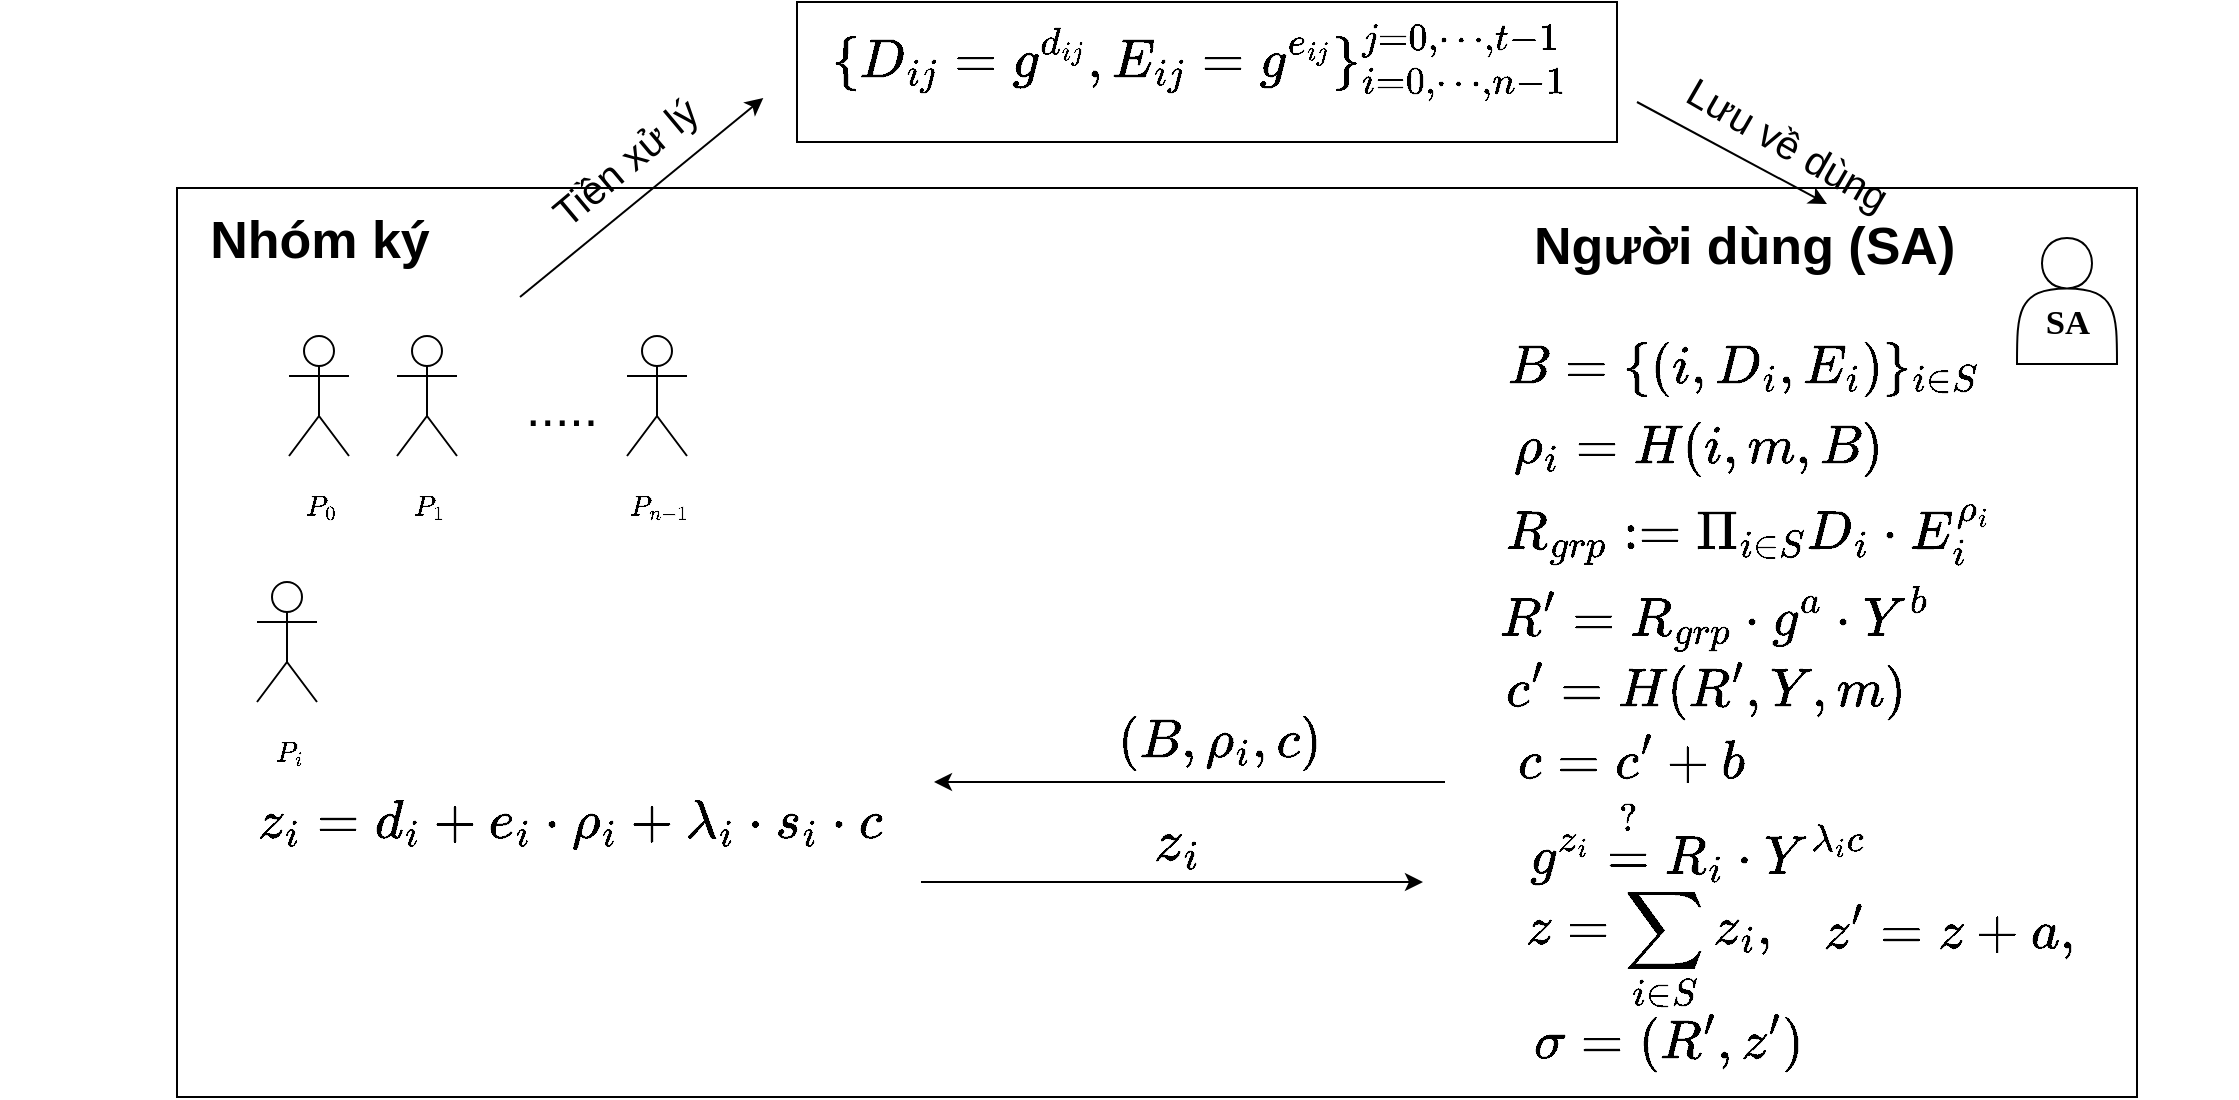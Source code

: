 <mxfile version="28.0.7">
  <diagram name="Page-1" id="wecw0V0WTSmMkXdD_H8e">
    <mxGraphModel dx="1426" dy="832" grid="1" gridSize="10" guides="1" tooltips="1" connect="1" arrows="1" fold="1" page="1" pageScale="1" pageWidth="827" pageHeight="1169" math="1" shadow="0">
      <root>
        <mxCell id="0" />
        <mxCell id="1" parent="0" />
        <mxCell id="Sj3ZuSewM-TSqzSfG-fM-29" value="" style="rounded=0;whiteSpace=wrap;html=1;" parent="1" vertex="1">
          <mxGeometry x="903.5" y="383" width="980" height="454.5" as="geometry" />
        </mxCell>
        <mxCell id="Sj3ZuSewM-TSqzSfG-fM-30" value="&lt;div&gt;&lt;span&gt;&lt;span style=&quot;font-size: 13pt; font-family: &amp;quot;Times New Roman&amp;quot;, serif; background-color: transparent; font-variant-numeric: normal; font-variant-east-asian: normal; font-variant-alternates: normal; font-variant-position: normal; font-variant-emoji: normal; vertical-align: baseline; white-space-collapse: preserve;&quot;&gt;&lt;b&gt;&lt;br&gt;&lt;/b&gt;&lt;/span&gt;&lt;/span&gt;&lt;/div&gt;&lt;span id=&quot;docs-internal-guid-93dfedbd-7fff-06d4-5bbd-a296a520875c&quot;&gt;&lt;span style=&quot;font-size: 13pt; font-family: &amp;quot;Times New Roman&amp;quot;, serif; background-color: transparent; font-variant-numeric: normal; font-variant-east-asian: normal; font-variant-alternates: normal; font-variant-position: normal; font-variant-emoji: normal; vertical-align: baseline; white-space-collapse: preserve;&quot;&gt;&lt;b&gt;SA&lt;/b&gt;&lt;/span&gt;&lt;/span&gt;" style="shape=actor;whiteSpace=wrap;html=1;" parent="1" vertex="1">
          <mxGeometry x="1823.5" y="408" width="50" height="63" as="geometry" />
        </mxCell>
        <mxCell id="Sj3ZuSewM-TSqzSfG-fM-31" value="Người dùng (SA)" style="text;strokeColor=none;fillColor=none;spacingLeft=4;spacingRight=4;overflow=hidden;rotatable=0;points=[[0,0.5],[1,0.5]];portConstraint=eastwest;fontSize=26;whiteSpace=wrap;html=1;fontStyle=1" parent="1" vertex="1">
          <mxGeometry x="1575.5" y="390" width="228" height="40" as="geometry" />
        </mxCell>
        <mxCell id="Sj3ZuSewM-TSqzSfG-fM-32" value="Nhóm ký" style="text;html=1;align=center;verticalAlign=middle;whiteSpace=wrap;rounded=0;fontSize=26;fontStyle=1" parent="1" vertex="1">
          <mxGeometry x="916.5" y="394" width="116" height="30" as="geometry" />
        </mxCell>
        <mxCell id="Sj3ZuSewM-TSqzSfG-fM-33" value="" style="endArrow=classic;html=1;rounded=0;" parent="1" edge="1">
          <mxGeometry relative="1" as="geometry">
            <mxPoint x="1537.5" y="680" as="sourcePoint" />
            <mxPoint x="1282" y="680" as="targetPoint" />
          </mxGeometry>
        </mxCell>
        <mxCell id="Sj3ZuSewM-TSqzSfG-fM-34" value="" style="endArrow=classic;html=1;rounded=0;" parent="1" edge="1">
          <mxGeometry relative="1" as="geometry">
            <mxPoint x="1275.5" y="730" as="sourcePoint" />
            <mxPoint x="1526.5" y="730" as="targetPoint" />
          </mxGeometry>
        </mxCell>
        <mxCell id="Sj3ZuSewM-TSqzSfG-fM-35" value="&lt;span style=&quot;font-weight: normal;&quot;&gt;.....&lt;/span&gt;" style="text;strokeColor=none;fillColor=none;spacingLeft=4;spacingRight=4;overflow=hidden;rotatable=0;points=[[0,0.5],[1,0.5]];portConstraint=eastwest;fontSize=26;whiteSpace=wrap;html=1;fontStyle=1" parent="1" vertex="1">
          <mxGeometry x="1071.5" y="471" width="57" height="40" as="geometry" />
        </mxCell>
        <mxCell id="Sj3ZuSewM-TSqzSfG-fM-36" value="" style="rounded=0;whiteSpace=wrap;html=1;" parent="1" vertex="1">
          <mxGeometry x="1213.5" y="290" width="410" height="70" as="geometry" />
        </mxCell>
        <mxCell id="Sj3ZuSewM-TSqzSfG-fM-37" value="&lt;font style=&quot;font-size: 25px;&quot;&gt;$$z_i$$&lt;/font&gt;" style="text;html=1;align=center;verticalAlign=middle;resizable=0;points=[];autosize=1;strokeColor=none;fillColor=none;" parent="1" vertex="1">
          <mxGeometry x="1347.5" y="690" width="110" height="40" as="geometry" />
        </mxCell>
        <mxCell id="Sj3ZuSewM-TSqzSfG-fM-38" value="&lt;font style=&quot;font-size: 23px;&quot;&gt;$$z=\sum_{i\in S} z_i,$$&lt;/font&gt;" style="text;html=1;align=center;verticalAlign=middle;resizable=0;points=[];autosize=1;strokeColor=none;fillColor=none;" parent="1" vertex="1">
          <mxGeometry x="1503.5" y="745" width="270" height="40" as="geometry" />
        </mxCell>
        <mxCell id="Sj3ZuSewM-TSqzSfG-fM-39" value="&lt;font style=&quot;font-size: 23px;&quot;&gt;$$z&#39;=z+a,$$&amp;nbsp;&lt;/font&gt;" style="text;html=1;align=center;verticalAlign=middle;resizable=0;points=[];autosize=1;strokeColor=none;fillColor=none;" parent="1" vertex="1">
          <mxGeometry x="1713.5" y="749" width="150" height="40" as="geometry" />
        </mxCell>
        <mxCell id="Sj3ZuSewM-TSqzSfG-fM-40" value="&lt;font style=&quot;font-size: 23px;&quot;&gt;$$(B, \rho_i, c)$$&lt;/font&gt;" style="text;html=1;align=center;verticalAlign=middle;resizable=0;points=[];autosize=1;strokeColor=none;fillColor=none;" parent="1" vertex="1">
          <mxGeometry x="1323.5" y="640" width="200" height="40" as="geometry" />
        </mxCell>
        <mxCell id="Sj3ZuSewM-TSqzSfG-fM-41" value="&lt;font style=&quot;font-size: 23px;&quot;&gt;$$R_{grp}:=\Pi_{i\in S}D_i\cdot E_i^{\rho_i}$$&amp;nbsp;&lt;/font&gt;" style="text;html=1;align=center;verticalAlign=middle;resizable=0;points=[];autosize=1;strokeColor=none;fillColor=none;" parent="1" vertex="1">
          <mxGeometry x="1443.5" y="550" width="490" height="40" as="geometry" />
        </mxCell>
        <mxCell id="Sj3ZuSewM-TSqzSfG-fM-42" value="&lt;font style=&quot;font-size: 23px;&quot;&gt;$$R&#39;=R_{grp}\cdot g^{a}\cdot Y^{b}$$&lt;/font&gt;" style="text;html=1;align=center;verticalAlign=middle;resizable=0;points=[];autosize=1;strokeColor=none;fillColor=none;" parent="1" vertex="1">
          <mxGeometry x="1466.5" y="578" width="410" height="40" as="geometry" />
        </mxCell>
        <mxCell id="Sj3ZuSewM-TSqzSfG-fM-43" value="&lt;font style=&quot;font-size: 23px;&quot;&gt;$$c&#39;=H(R&#39;, Y, m)$$&lt;/font&gt;" style="text;html=1;align=center;verticalAlign=middle;resizable=0;points=[];autosize=1;strokeColor=none;fillColor=none;" parent="1" vertex="1">
          <mxGeometry x="1562.5" y="614" width="210" height="40" as="geometry" />
        </mxCell>
        <mxCell id="Sj3ZuSewM-TSqzSfG-fM-44" value="&lt;font style=&quot;font-size: 23px;&quot;&gt;$$c=c&#39;+b$$&lt;/font&gt;" style="text;html=1;align=center;verticalAlign=middle;resizable=0;points=[];autosize=1;strokeColor=none;fillColor=none;" parent="1" vertex="1">
          <mxGeometry x="1559.5" y="650" width="140" height="40" as="geometry" />
        </mxCell>
        <mxCell id="Sj3ZuSewM-TSqzSfG-fM-45" value="&lt;font style=&quot;font-size: 23px;&quot;&gt;$$B=\{(i, D_i, E_i)\}_{i\in S}$$&lt;/font&gt;" style="text;html=1;align=center;verticalAlign=middle;resizable=0;points=[];autosize=1;strokeColor=none;fillColor=none;" parent="1" vertex="1">
          <mxGeometry x="1525.5" y="453" width="320" height="40" as="geometry" />
        </mxCell>
        <mxCell id="Sj3ZuSewM-TSqzSfG-fM-46" value="&lt;font style=&quot;font-size: 23px;&quot;&gt;$$\rho_i=H(i, m, B)$$&lt;/font&gt;" style="text;html=1;align=center;verticalAlign=middle;resizable=0;points=[];autosize=1;strokeColor=none;fillColor=none;" parent="1" vertex="1">
          <mxGeometry x="1543.5" y="493" width="240" height="40" as="geometry" />
        </mxCell>
        <mxCell id="Sj3ZuSewM-TSqzSfG-fM-47" value="&lt;font style=&quot;font-size: 23px;&quot;&gt;$$\sigma=(R&#39;, z&#39;)$$&lt;/font&gt;" style="text;html=1;align=center;verticalAlign=middle;resizable=0;points=[];autosize=1;strokeColor=none;fillColor=none;" parent="1" vertex="1">
          <mxGeometry x="1538.5" y="790" width="220" height="40" as="geometry" />
        </mxCell>
        <mxCell id="Sj3ZuSewM-TSqzSfG-fM-48" value="&lt;font style=&quot;font-size: 23px;&quot;&gt;$$z_i=d_i+e_i\cdot \rho_i+\lambda_i\cdot s_i\cdot c$$&lt;/font&gt;" style="text;html=1;align=center;verticalAlign=middle;resizable=0;points=[];autosize=1;strokeColor=none;fillColor=none;" parent="1" vertex="1">
          <mxGeometry x="815" y="680" width="570" height="40" as="geometry" />
        </mxCell>
        <mxCell id="Sj3ZuSewM-TSqzSfG-fM-49" value="&lt;font style=&quot;font-size: 23px;&quot;&gt;$$\{D_{ij}=g^{d_{ij}}, E_{ij}=g^{e_{ij}} \}_{i=0,\cdots, n-1}^{j=0, \cdots, t-1}$$&lt;/font&gt;" style="text;html=1;align=center;verticalAlign=middle;resizable=0;points=[];autosize=1;strokeColor=none;fillColor=none;" parent="1" vertex="1">
          <mxGeometry x="1023.5" y="300" width="780" height="40" as="geometry" />
        </mxCell>
        <mxCell id="Sj3ZuSewM-TSqzSfG-fM-50" value="" style="endArrow=classic;html=1;rounded=0;entryX=0.222;entryY=0.95;entryDx=0;entryDy=0;entryPerimeter=0;" parent="1" target="Sj3ZuSewM-TSqzSfG-fM-49" edge="1">
          <mxGeometry width="50" height="50" relative="1" as="geometry">
            <mxPoint x="1075" y="437.5" as="sourcePoint" />
            <mxPoint x="1125" y="387.5" as="targetPoint" />
          </mxGeometry>
        </mxCell>
        <mxCell id="Sj3ZuSewM-TSqzSfG-fM-51" value="&lt;font style=&quot;font-size: 20px;&quot;&gt;Tiền xử lý&lt;/font&gt;" style="text;html=1;align=center;verticalAlign=middle;resizable=0;points=[];autosize=1;strokeColor=none;fillColor=none;rotation=-40;" parent="1" vertex="1">
          <mxGeometry x="1071.5" y="350" width="110" height="40" as="geometry" />
        </mxCell>
        <mxCell id="Sj3ZuSewM-TSqzSfG-fM-52" value="$$P_0$$" style="shape=umlActor;verticalLabelPosition=bottom;verticalAlign=top;html=1;outlineConnect=0;" parent="1" vertex="1">
          <mxGeometry x="959.5" y="457" width="30" height="60" as="geometry" />
        </mxCell>
        <mxCell id="Sj3ZuSewM-TSqzSfG-fM-53" value="$$P_1$$" style="shape=umlActor;verticalLabelPosition=bottom;verticalAlign=top;html=1;outlineConnect=0;" parent="1" vertex="1">
          <mxGeometry x="1013.5" y="457" width="30" height="60" as="geometry" />
        </mxCell>
        <mxCell id="Sj3ZuSewM-TSqzSfG-fM-54" value="$$P_{n-1}$$" style="shape=umlActor;verticalLabelPosition=bottom;verticalAlign=top;html=1;outlineConnect=0;" parent="1" vertex="1">
          <mxGeometry x="1128.5" y="457" width="30" height="60" as="geometry" />
        </mxCell>
        <mxCell id="Sj3ZuSewM-TSqzSfG-fM-55" value="" style="endArrow=classic;html=1;rounded=0;entryX=0.671;entryY=0.025;entryDx=0;entryDy=0;entryPerimeter=0;" parent="1" target="Sj3ZuSewM-TSqzSfG-fM-31" edge="1">
          <mxGeometry width="50" height="50" relative="1" as="geometry">
            <mxPoint x="1633.5" y="340" as="sourcePoint" />
            <mxPoint x="1683.5" y="290" as="targetPoint" />
          </mxGeometry>
        </mxCell>
        <mxCell id="Sj3ZuSewM-TSqzSfG-fM-56" value="&lt;font style=&quot;font-size: 20px;&quot;&gt;Lưu về dùng&lt;/font&gt;" style="text;html=1;align=center;verticalAlign=middle;resizable=0;points=[];autosize=1;strokeColor=none;fillColor=none;rotation=30;" parent="1" vertex="1">
          <mxGeometry x="1638.5" y="340" width="140" height="40" as="geometry" />
        </mxCell>
        <mxCell id="Sj3ZuSewM-TSqzSfG-fM-57" value="$$P_i$$" style="shape=umlActor;verticalLabelPosition=bottom;verticalAlign=top;html=1;outlineConnect=0;" parent="1" vertex="1">
          <mxGeometry x="943.5" y="580" width="30" height="60" as="geometry" />
        </mxCell>
        <mxCell id="Y0hkJlq2j4WV5lioh10N-1" value="&lt;font style=&quot;font-size: 23px;&quot;&gt;$$g^{z_i}\stackrel{?}{=}R_i\cdot Y^{\lambda_i c}$$&lt;/font&gt;" style="text;html=1;align=center;verticalAlign=middle;resizable=0;points=[];autosize=1;strokeColor=none;fillColor=none;" vertex="1" parent="1">
          <mxGeometry x="1393.5" y="690" width="540" height="40" as="geometry" />
        </mxCell>
      </root>
    </mxGraphModel>
  </diagram>
</mxfile>
